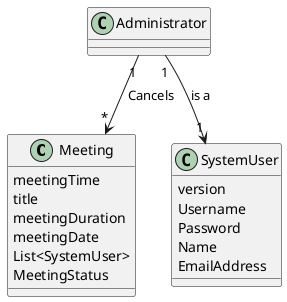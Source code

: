 @startuml

class Meeting{
meetingTime
title
meetingDuration
meetingDate
List<SystemUser>
MeetingStatus
}


class SystemUser{
version
Username
Password
Name
EmailAddress
}
class Administrator{}


Administrator "1" -->  "*" Meeting : Cancels
Administrator "1" --> "1" SystemUser : is a

@enduml
